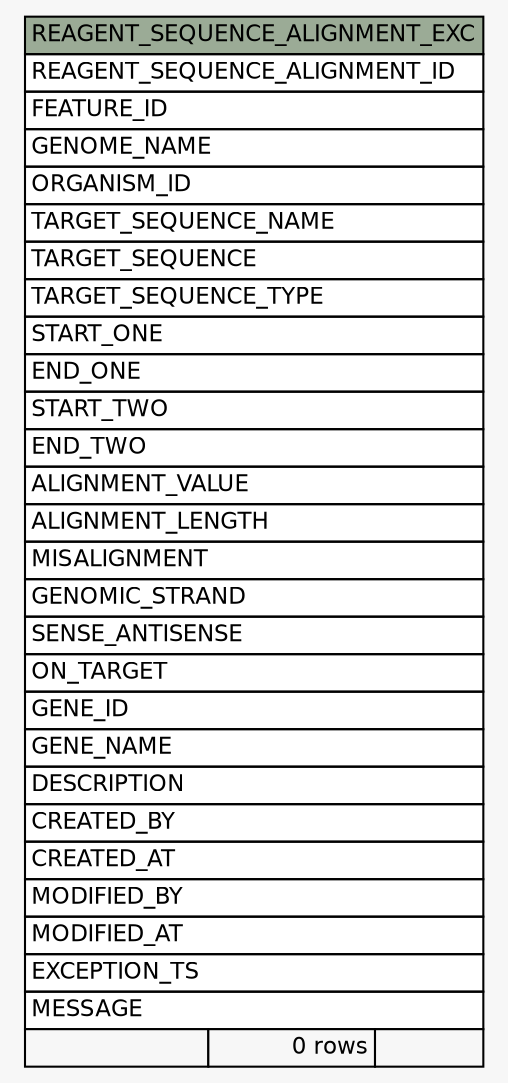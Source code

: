 // dot 2.38.0 on Windows 10 10.0
// SchemaSpy rev Unknown
digraph "REAGENT_SEQUENCE_ALIGNMENT_EXC" {
  graph [
    rankdir="RL"
    bgcolor="#f7f7f7"
    nodesep="0.18"
    ranksep="0.46"
    fontname="Helvetica"
    fontsize="11"
  ];
  node [
    fontname="Helvetica"
    fontsize="11"
    shape="plaintext"
  ];
  edge [
    arrowsize="0.8"
  ];
  "REAGENT_SEQUENCE_ALIGNMENT_EXC" [
    label=<
    <TABLE BORDER="0" CELLBORDER="1" CELLSPACING="0" BGCOLOR="#ffffff">
      <TR><TD COLSPAN="3" BGCOLOR="#9bab96" ALIGN="CENTER">REAGENT_SEQUENCE_ALIGNMENT_EXC</TD></TR>
      <TR><TD PORT="REAGENT_SEQUENCE_ALIGNMENT_ID" COLSPAN="3" ALIGN="LEFT">REAGENT_SEQUENCE_ALIGNMENT_ID</TD></TR>
      <TR><TD PORT="FEATURE_ID" COLSPAN="3" ALIGN="LEFT">FEATURE_ID</TD></TR>
      <TR><TD PORT="GENOME_NAME" COLSPAN="3" ALIGN="LEFT">GENOME_NAME</TD></TR>
      <TR><TD PORT="ORGANISM_ID" COLSPAN="3" ALIGN="LEFT">ORGANISM_ID</TD></TR>
      <TR><TD PORT="TARGET_SEQUENCE_NAME" COLSPAN="3" ALIGN="LEFT">TARGET_SEQUENCE_NAME</TD></TR>
      <TR><TD PORT="TARGET_SEQUENCE" COLSPAN="3" ALIGN="LEFT">TARGET_SEQUENCE</TD></TR>
      <TR><TD PORT="TARGET_SEQUENCE_TYPE" COLSPAN="3" ALIGN="LEFT">TARGET_SEQUENCE_TYPE</TD></TR>
      <TR><TD PORT="START_ONE" COLSPAN="3" ALIGN="LEFT">START_ONE</TD></TR>
      <TR><TD PORT="END_ONE" COLSPAN="3" ALIGN="LEFT">END_ONE</TD></TR>
      <TR><TD PORT="START_TWO" COLSPAN="3" ALIGN="LEFT">START_TWO</TD></TR>
      <TR><TD PORT="END_TWO" COLSPAN="3" ALIGN="LEFT">END_TWO</TD></TR>
      <TR><TD PORT="ALIGNMENT_VALUE" COLSPAN="3" ALIGN="LEFT">ALIGNMENT_VALUE</TD></TR>
      <TR><TD PORT="ALIGNMENT_LENGTH" COLSPAN="3" ALIGN="LEFT">ALIGNMENT_LENGTH</TD></TR>
      <TR><TD PORT="MISALIGNMENT" COLSPAN="3" ALIGN="LEFT">MISALIGNMENT</TD></TR>
      <TR><TD PORT="GENOMIC_STRAND" COLSPAN="3" ALIGN="LEFT">GENOMIC_STRAND</TD></TR>
      <TR><TD PORT="SENSE_ANTISENSE" COLSPAN="3" ALIGN="LEFT">SENSE_ANTISENSE</TD></TR>
      <TR><TD PORT="ON_TARGET" COLSPAN="3" ALIGN="LEFT">ON_TARGET</TD></TR>
      <TR><TD PORT="GENE_ID" COLSPAN="3" ALIGN="LEFT">GENE_ID</TD></TR>
      <TR><TD PORT="GENE_NAME" COLSPAN="3" ALIGN="LEFT">GENE_NAME</TD></TR>
      <TR><TD PORT="DESCRIPTION" COLSPAN="3" ALIGN="LEFT">DESCRIPTION</TD></TR>
      <TR><TD PORT="CREATED_BY" COLSPAN="3" ALIGN="LEFT">CREATED_BY</TD></TR>
      <TR><TD PORT="CREATED_AT" COLSPAN="3" ALIGN="LEFT">CREATED_AT</TD></TR>
      <TR><TD PORT="MODIFIED_BY" COLSPAN="3" ALIGN="LEFT">MODIFIED_BY</TD></TR>
      <TR><TD PORT="MODIFIED_AT" COLSPAN="3" ALIGN="LEFT">MODIFIED_AT</TD></TR>
      <TR><TD PORT="EXCEPTION_TS" COLSPAN="3" ALIGN="LEFT">EXCEPTION_TS</TD></TR>
      <TR><TD PORT="MESSAGE" COLSPAN="3" ALIGN="LEFT">MESSAGE</TD></TR>
      <TR><TD ALIGN="LEFT" BGCOLOR="#f7f7f7">  </TD><TD ALIGN="RIGHT" BGCOLOR="#f7f7f7">0 rows</TD><TD ALIGN="RIGHT" BGCOLOR="#f7f7f7">  </TD></TR>
    </TABLE>>
    URL="tables/REAGENT_SEQUENCE_ALIGNMENT_EXC.html"
    tooltip="REAGENT_SEQUENCE_ALIGNMENT_EXC"
  ];
}
